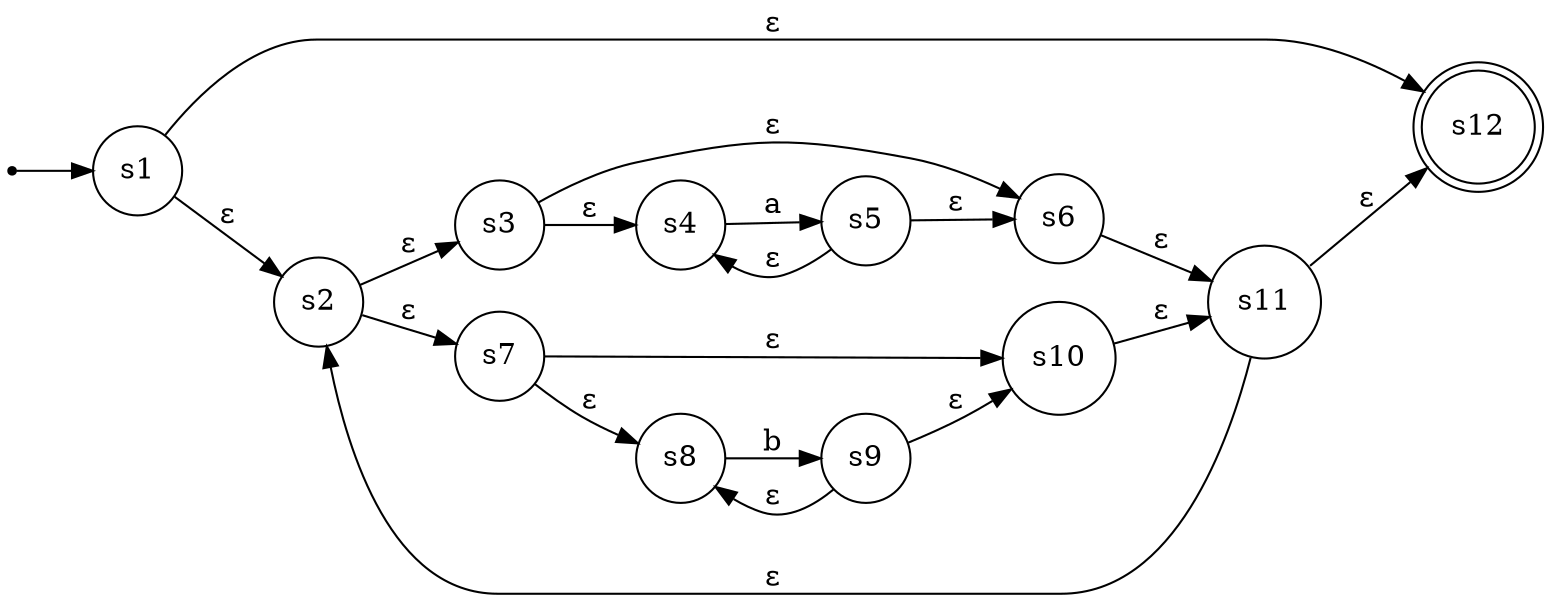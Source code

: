 digraph nondeterministic_finite_state_machine {
	rankdir=LR
	node [shape=doublecircle]
	s12
	node [shape=circle]
	s1 -> s2 [label="ε"]
	s1 -> s12 [label="ε"]
	s11 -> s12 [label="ε"]
	s11 -> s2 [label="ε"]
	s2 -> s3 [label="ε"]
	s2 -> s7 [label="ε"]
	s6 -> s11 [label="ε"]
	s10 -> s11 [label="ε"]
	s3 -> s4 [label="ε"]
	s3 -> s6 [label="ε"]
	s5 -> s6 [label="ε"]
	s5 -> s4 [label="ε"]
	s4 -> s5 [label=a]
	s7 -> s8 [label="ε"]
	s7 -> s10 [label="ε"]
	s9 -> s10 [label="ε"]
	s9 -> s8 [label="ε"]
	s8 -> s9 [label=b]
	node [shape=point]
	"" -> s1
}
